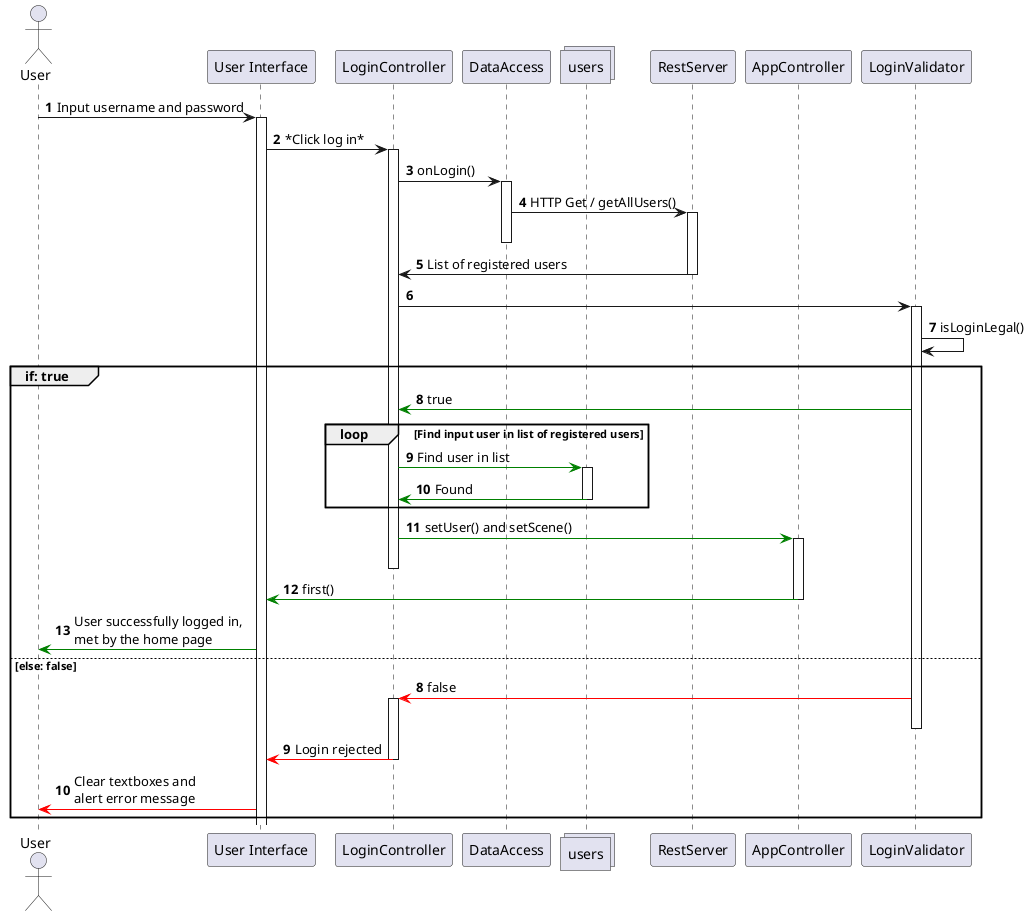 @startuml sequenceDiagram

actor "User" as User
participant "User Interface" as UI
participant "LoginController" as LoginController
participant "DataAccess" as DataAccess
collections "users" as Users
participant "RestServer" as RestServer
participant "AppController" as AppController
participant "LoginValidator" as LoginValidator

autonumber
User -> UI ++ : Input username and password
UI -> LoginController ++ : *Click log in*
LoginController -> DataAccess ++ : onLogin()
DataAccess -> RestServer ++ : HTTP Get / getAllUsers()
DataAccess --
RestServer -> LoginController -- : List of registered users
LoginController -> LoginValidator ++ : 
LoginValidator -> LoginValidator : isLoginLegal()
group if: true
    LoginValidator -[#green]> LoginController: true
    loop Find input user in list of registered users
        LoginController -[#green]> Users ++: Find user in list
        Users -[#green]> LoginController: Found
        Users --
    end
    LoginController -[#green]> AppController ++ : setUser() and setScene()
    LoginController --
    AppController -[#green]> UI -- : first()
    UI -[#green]> User : User successfully logged in,\nmet by the home page
else else: false
    autonumber 8
    LoginValidator -[#red]> LoginController ++: false
    LoginValidator --
    LoginController -[#red]> UI: Login rejected
    LoginController --
    UI -[#red]> User: Clear textboxes and\nalert error message
end
@enduml